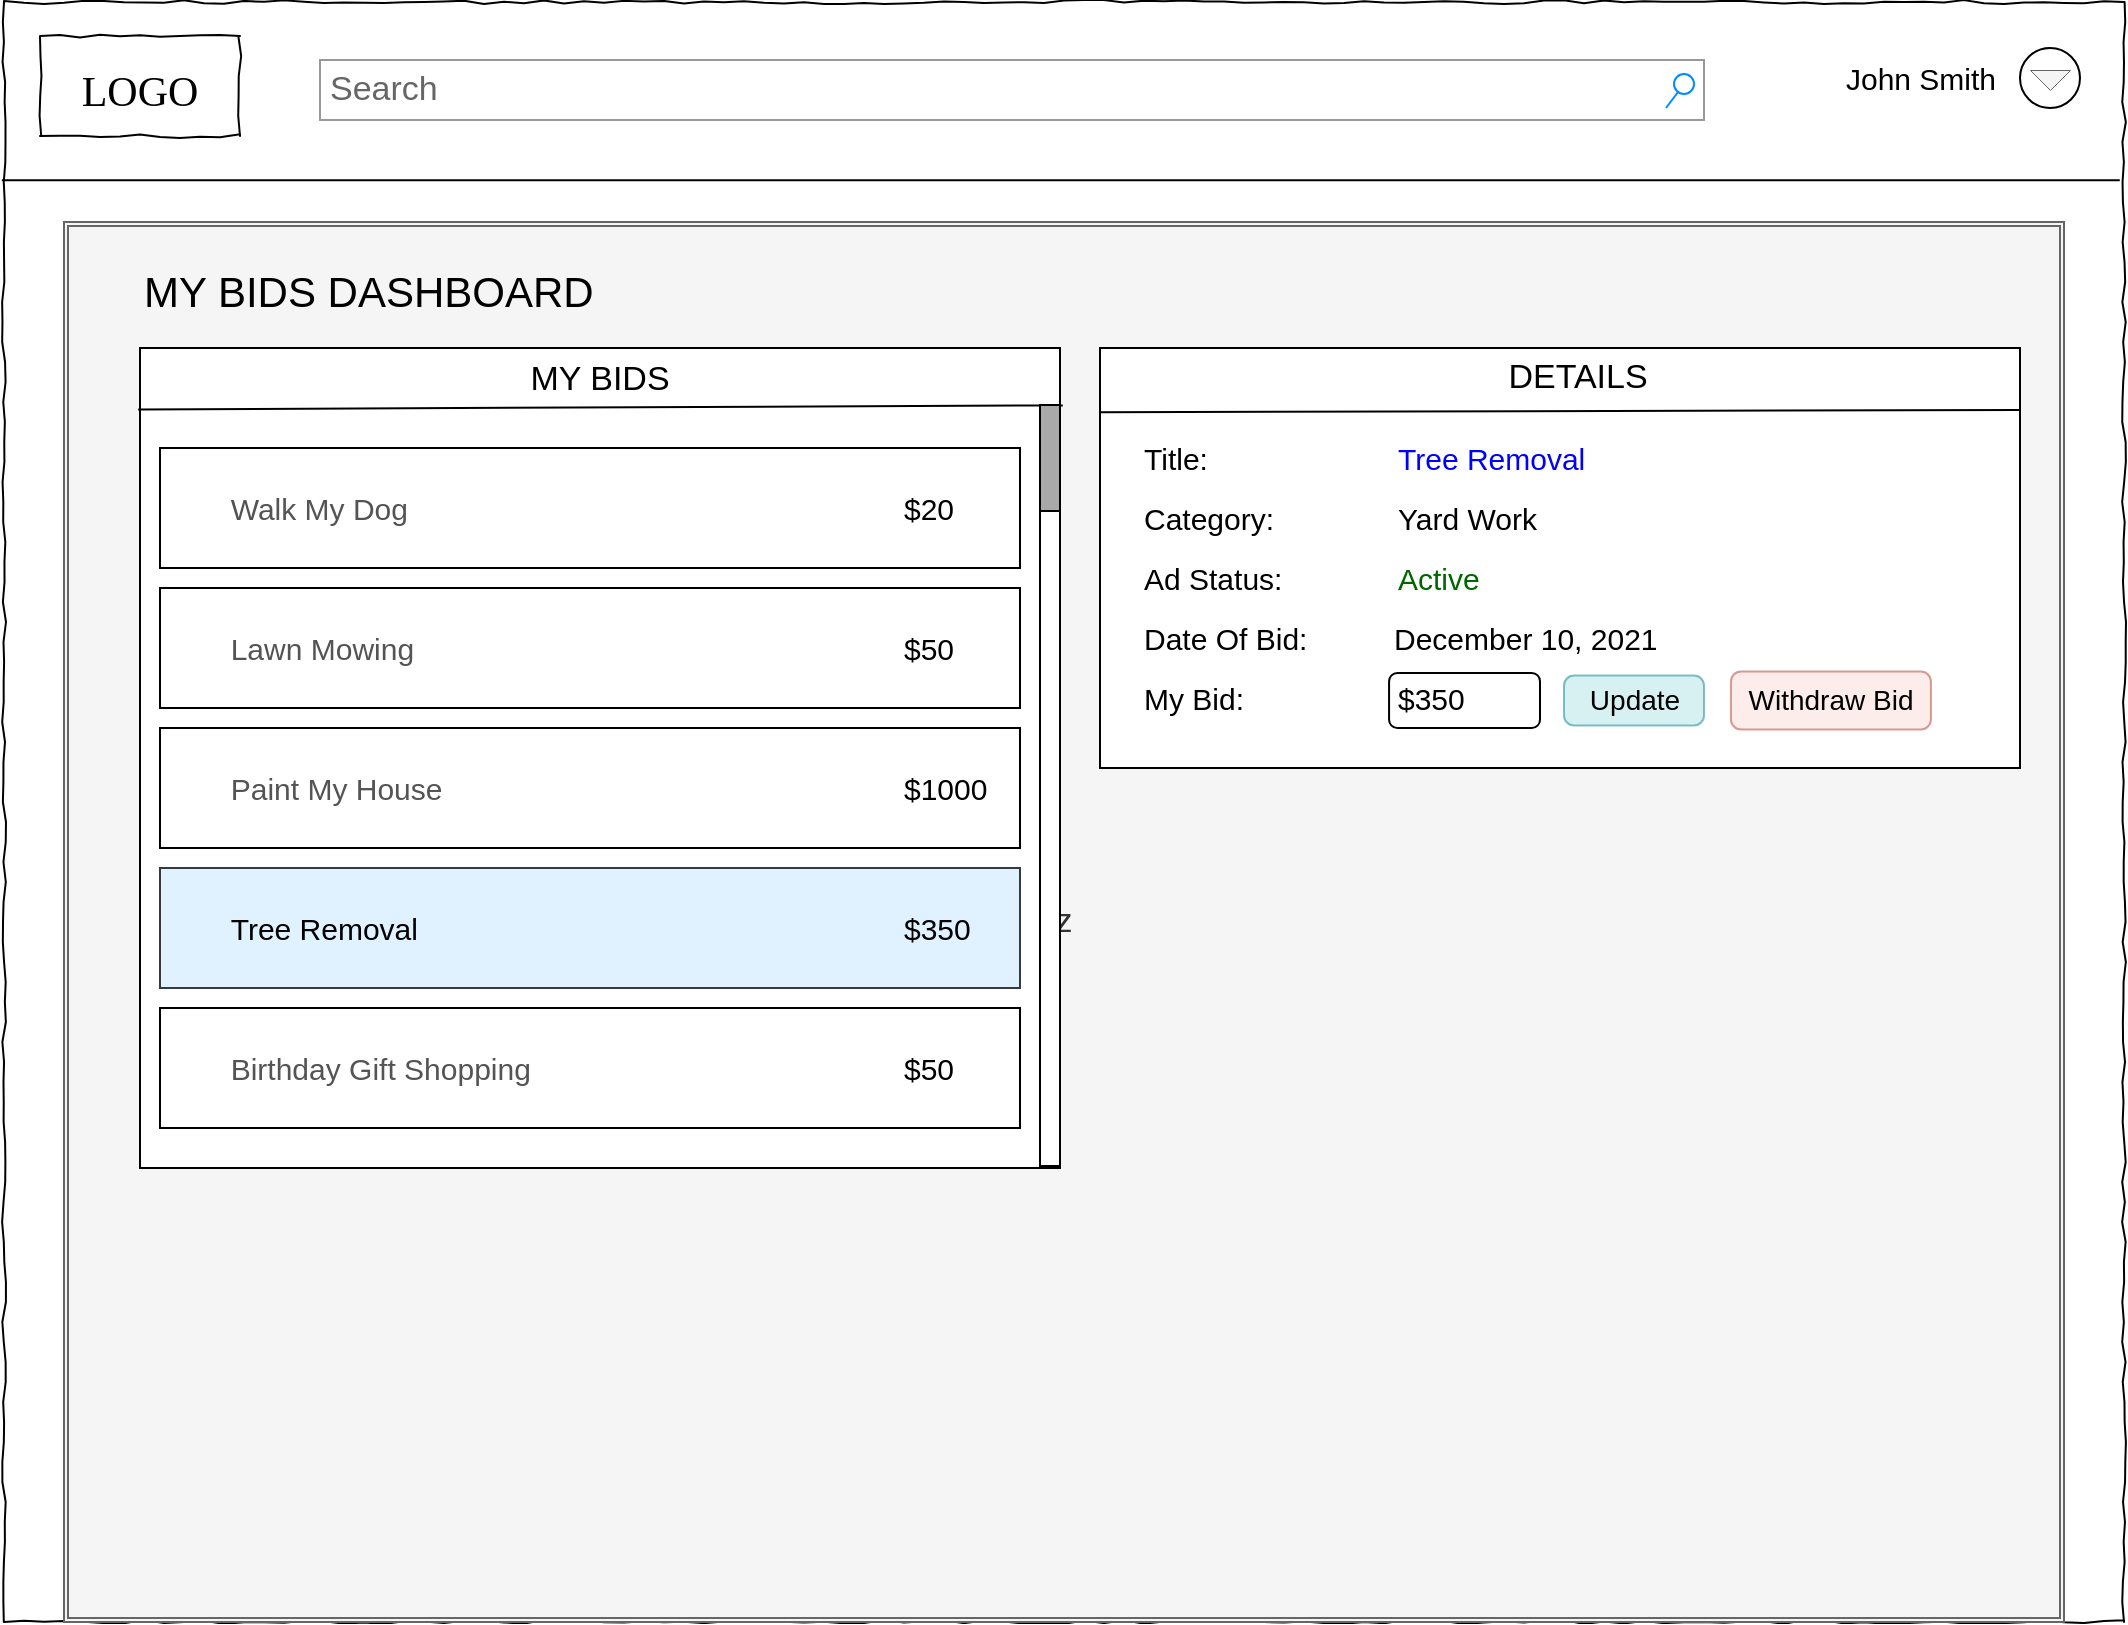 <mxfile version="16.4.7" type="google"><diagram name="Page-1" id="03018318-947c-dd8e-b7a3-06fadd420f32"><mxGraphModel dx="1186" dy="764" grid="1" gridSize="10" guides="1" tooltips="1" connect="1" arrows="1" fold="1" page="1" pageScale="1" pageWidth="1100" pageHeight="850" background="none" math="0" shadow="0"><root><mxCell id="0"/><mxCell id="1" parent="0"/><mxCell id="6yxzjtZSRhUoYnEGuESw-33" value="" style="whiteSpace=wrap;html=1;rounded=0;shadow=0;labelBackgroundColor=none;strokeColor=#000000;strokeWidth=1;fillColor=none;fontFamily=Verdana;fontSize=12;fontColor=#000000;align=center;comic=1;" parent="1" vertex="1"><mxGeometry x="22" y="17" width="1060" height="810" as="geometry"/></mxCell><mxCell id="677b7b8949515195-2" value="&lt;font style=&quot;font-size: 21px&quot;&gt;LOGO&lt;/font&gt;" style="whiteSpace=wrap;html=1;rounded=0;shadow=0;labelBackgroundColor=none;strokeWidth=1;fontFamily=Verdana;fontSize=28;align=center;comic=1;" parent="1" vertex="1"><mxGeometry x="40" y="34" width="100" height="50" as="geometry"/></mxCell><mxCell id="sVCiPUNQB4Ot60Vt3cN0-4" value="z" style="shape=ext;double=1;rounded=0;whiteSpace=wrap;html=1;fontSize=17;strokeColor=#666666;fillColor=#f5f5f5;fontColor=#333333;" parent="1" vertex="1"><mxGeometry x="52" y="127" width="1000" height="700" as="geometry"/></mxCell><mxCell id="sVCiPUNQB4Ot60Vt3cN0-1" value="&lt;span style=&quot;font-weight: normal ; font-size: 15px&quot;&gt;&lt;font style=&quot;font-size: 15px&quot;&gt;John Smith&lt;/font&gt;&lt;/span&gt;" style="text;strokeColor=none;fillColor=none;html=1;fontSize=15;fontStyle=1;verticalAlign=middle;align=center;" parent="1" vertex="1"><mxGeometry x="930" y="35" width="100" height="40" as="geometry"/></mxCell><mxCell id="6yxzjtZSRhUoYnEGuESw-63" value="MY BIDS DASHBOARD" style="fillColor=none;strokeColor=none;align=left;fontSize=21;opacity=50;" parent="1" vertex="1"><mxGeometry x="90" y="140" width="420" height="40" as="geometry"/></mxCell><mxCell id="FtXnI2baIUiHF3GOPH4V-1" value="" style="ellipse;whiteSpace=wrap;html=1;aspect=fixed;" parent="1" vertex="1"><mxGeometry x="1030" y="40" width="30" height="30" as="geometry"/></mxCell><mxCell id="FtXnI2baIUiHF3GOPH4V-6" value="" style="triangle;whiteSpace=wrap;html=1;rotation=90;strokeWidth=0.5;fillColor=#f5f5f5;strokeColor=#666666;fontColor=#333333;" parent="1" vertex="1"><mxGeometry x="1040" y="46" width="10" height="20" as="geometry"/></mxCell><mxCell id="A-jV38dvTQ4OA2lhqN07-21" value="" style="rounded=0;whiteSpace=wrap;html=1;fontSize=17;" parent="1" vertex="1"><mxGeometry x="90" y="190" width="460" height="410" as="geometry"/></mxCell><mxCell id="A-jV38dvTQ4OA2lhqN07-10" value="MY BIDS" style="text;html=1;strokeColor=none;fillColor=none;align=center;verticalAlign=middle;whiteSpace=wrap;rounded=0;fontSize=17;fontFamily=Helvetica;" parent="1" vertex="1"><mxGeometry x="250" y="191" width="140" height="30" as="geometry"/></mxCell><mxCell id="A-jV38dvTQ4OA2lhqN07-9" value="" style="endArrow=none;html=1;rounded=0;entryX=-0.002;entryY=0.075;entryDx=0;entryDy=0;exitX=1.003;exitY=0.07;exitDx=0;exitDy=0;entryPerimeter=0;exitPerimeter=0;" parent="1" source="A-jV38dvTQ4OA2lhqN07-21" target="A-jV38dvTQ4OA2lhqN07-21" edge="1"><mxGeometry width="50" height="50" relative="1" as="geometry"><mxPoint x="545.78" y="223.16" as="sourcePoint"/><mxPoint x="94.98" y="224.2" as="targetPoint"/></mxGeometry></mxCell><mxCell id="A-jV38dvTQ4OA2lhqN07-22" value="" style="rounded=0;whiteSpace=wrap;html=1;fontSize=17;" parent="1" vertex="1"><mxGeometry x="570" y="190" width="460" height="210" as="geometry"/></mxCell><mxCell id="A-jV38dvTQ4OA2lhqN07-19" value="DETAILS" style="text;html=1;strokeColor=none;fillColor=none;align=center;verticalAlign=middle;whiteSpace=wrap;rounded=0;fontSize=17;" parent="1" vertex="1"><mxGeometry x="739.08" y="190" width="140" height="30" as="geometry"/></mxCell><mxCell id="A-jV38dvTQ4OA2lhqN07-18" value="" style="endArrow=none;html=1;rounded=0;entryX=0;entryY=0.191;entryDx=0;entryDy=0;exitX=1.002;exitY=0.186;exitDx=0;exitDy=0;entryPerimeter=0;exitPerimeter=0;" parent="1" edge="1"><mxGeometry width="50" height="50" relative="1" as="geometry"><mxPoint x="1030.46" y="221.0" as="sourcePoint"/><mxPoint x="569.54" y="222.1" as="targetPoint"/></mxGeometry></mxCell><mxCell id="A-jV38dvTQ4OA2lhqN07-24" value="Title:" style="text;html=1;strokeColor=none;fillColor=none;align=left;verticalAlign=middle;whiteSpace=wrap;rounded=0;fontSize=15;" parent="1" vertex="1"><mxGeometry x="590" y="230" width="110" height="30" as="geometry"/></mxCell><mxCell id="A-jV38dvTQ4OA2lhqN07-25" value="Tree Removal" style="text;html=1;strokeColor=none;fillColor=none;align=left;verticalAlign=middle;whiteSpace=wrap;rounded=0;fontSize=15;fontColor=#0000FF;" parent="1" vertex="1"><mxGeometry x="716.58" y="230" width="110" height="30" as="geometry"/></mxCell><mxCell id="A-jV38dvTQ4OA2lhqN07-26" value="Date Of Bid:" style="text;html=1;strokeColor=none;fillColor=none;align=left;verticalAlign=middle;whiteSpace=wrap;rounded=0;fontSize=15;" parent="1" vertex="1"><mxGeometry x="590" y="320" width="100" height="30" as="geometry"/></mxCell><mxCell id="A-jV38dvTQ4OA2lhqN07-27" value="December 10, 2021" style="text;html=1;strokeColor=none;fillColor=none;align=left;verticalAlign=middle;whiteSpace=wrap;rounded=0;fontSize=15;" parent="1" vertex="1"><mxGeometry x="714.54" y="320" width="170.92" height="30" as="geometry"/></mxCell><mxCell id="A-jV38dvTQ4OA2lhqN07-45" value="&lt;font style=&quot;font-size: 15px;&quot;&gt;&lt;span style=&quot;white-space: pre; font-size: 15px;&quot;&gt;&#9;&lt;/span&gt;Walk My Dog&lt;/font&gt;" style="rounded=0;whiteSpace=wrap;html=1;fontSize=15;fontColor=#545454;align=left;" parent="1" vertex="1"><mxGeometry x="100" y="240" width="430" height="60" as="geometry"/></mxCell><mxCell id="A-jV38dvTQ4OA2lhqN07-47" value="&lt;font style=&quot;font-size: 15px;&quot;&gt;&lt;span style=&quot;white-space: pre; font-size: 15px;&quot;&gt;&#9;Lawn Mowing&lt;/span&gt;&lt;/font&gt;" style="rounded=0;whiteSpace=wrap;html=1;fontSize=15;fontColor=#545454;align=left;" parent="1" vertex="1"><mxGeometry x="100" y="310" width="430" height="60" as="geometry"/></mxCell><mxCell id="A-jV38dvTQ4OA2lhqN07-49" value="&lt;font style=&quot;font-size: 15px;&quot;&gt;&lt;span style=&quot;white-space: pre; font-size: 15px;&quot;&gt;&#9;&lt;/span&gt;Paint My House&lt;/font&gt;" style="rounded=0;whiteSpace=wrap;html=1;fontSize=15;fontColor=#545454;align=left;" parent="1" vertex="1"><mxGeometry x="100" y="380" width="430" height="60" as="geometry"/></mxCell><mxCell id="A-jV38dvTQ4OA2lhqN07-51" value="&lt;font style=&quot;font-size: 15px;&quot;&gt;&lt;span style=&quot;white-space: pre; font-size: 15px;&quot;&gt;&#9;Tree Removal&lt;/span&gt;&lt;/font&gt;" style="rounded=0;whiteSpace=wrap;html=1;fontSize=15;align=left;fillColor=#E0F1FF;strokeColor=#36393d;" parent="1" vertex="1"><mxGeometry x="100" y="450" width="430" height="60" as="geometry"/></mxCell><mxCell id="A-jV38dvTQ4OA2lhqN07-53" value="&lt;font style=&quot;font-size: 15px;&quot;&gt;&lt;span style=&quot;white-space: pre; font-size: 15px;&quot;&gt;&#9;Birthday Gift Shopping&lt;/span&gt;&lt;/font&gt;" style="rounded=0;whiteSpace=wrap;html=1;fontSize=15;fontColor=#545454;align=left;" parent="1" vertex="1"><mxGeometry x="100" y="520" width="430" height="60" as="geometry"/></mxCell><mxCell id="eLJx-AZPFeK3q7H_AmVE-6" value="Category:" style="text;html=1;strokeColor=none;fillColor=none;align=left;verticalAlign=middle;whiteSpace=wrap;rounded=0;fontSize=15;" parent="1" vertex="1"><mxGeometry x="590" y="260" width="100" height="30" as="geometry"/></mxCell><mxCell id="eLJx-AZPFeK3q7H_AmVE-7" value="Yard Work" style="text;html=1;strokeColor=none;fillColor=none;align=left;verticalAlign=middle;whiteSpace=wrap;rounded=0;fontSize=15;" parent="1" vertex="1"><mxGeometry x="716.58" y="260" width="170.92" height="30" as="geometry"/></mxCell><mxCell id="PiBrRoE3qWfT15ZQZPlO-1" value="Ad Status:" style="text;html=1;strokeColor=none;fillColor=none;align=left;verticalAlign=middle;whiteSpace=wrap;rounded=0;fontSize=15;" parent="1" vertex="1"><mxGeometry x="590" y="290" width="110" height="30" as="geometry"/></mxCell><mxCell id="ZfLbK8l8a18M6NXl6J2W-1" value="Search" style="strokeWidth=1;shadow=0;dashed=0;align=center;html=1;shape=mxgraph.mockup.forms.searchBox;strokeColor=#999999;mainText=;strokeColor2=#008cff;fontColor=#666666;fontSize=17;align=left;spacingLeft=3;" parent="1" vertex="1"><mxGeometry x="180" y="46" width="692" height="30" as="geometry"/></mxCell><mxCell id="ZfLbK8l8a18M6NXl6J2W-2" value="" style="endArrow=none;html=1;rounded=0;fontSize=16;exitX=-0.001;exitY=0.11;exitDx=0;exitDy=0;exitPerimeter=0;entryX=0.998;entryY=0.11;entryDx=0;entryDy=0;entryPerimeter=0;" parent="1" edge="1"><mxGeometry width="50" height="50" relative="1" as="geometry"><mxPoint x="20.94" y="106.1" as="sourcePoint"/><mxPoint x="1079.88" y="106.1" as="targetPoint"/></mxGeometry></mxCell><mxCell id="wP5mPhFf-5xxBGf7Hpjs-1" value="" style="rounded=0;whiteSpace=wrap;html=1;" parent="1" vertex="1"><mxGeometry x="540" y="219" width="10" height="380" as="geometry"/></mxCell><mxCell id="wP5mPhFf-5xxBGf7Hpjs-2" value="" style="rounded=0;whiteSpace=wrap;html=1;fillColor=#A8A8A8;" parent="1" vertex="1"><mxGeometry x="540" y="218.5" width="10" height="53" as="geometry"/></mxCell><mxCell id="Cx9DOdM3p0qRJzbT2xTO-2" value="Active" style="text;html=1;strokeColor=none;fillColor=none;align=left;verticalAlign=middle;whiteSpace=wrap;rounded=0;fontSize=15;fontColor=#006600;" vertex="1" parent="1"><mxGeometry x="716.58" y="290" width="170.92" height="30" as="geometry"/></mxCell><mxCell id="Cx9DOdM3p0qRJzbT2xTO-3" value="My Bid:" style="text;html=1;strokeColor=none;fillColor=none;align=left;verticalAlign=middle;whiteSpace=wrap;rounded=0;fontSize=15;" vertex="1" parent="1"><mxGeometry x="590" y="350" width="100" height="30" as="geometry"/></mxCell><mxCell id="Cx9DOdM3p0qRJzbT2xTO-4" value="$350" style="text;html=1;strokeColor=none;fillColor=none;align=left;verticalAlign=middle;whiteSpace=wrap;rounded=0;fontSize=15;" vertex="1" parent="1"><mxGeometry x="470.0" y="465" width="50" height="30" as="geometry"/></mxCell><mxCell id="Cx9DOdM3p0qRJzbT2xTO-5" value="$1000" style="text;html=1;strokeColor=none;fillColor=none;align=left;verticalAlign=middle;whiteSpace=wrap;rounded=0;fontSize=15;" vertex="1" parent="1"><mxGeometry x="470.0" y="395" width="50" height="30" as="geometry"/></mxCell><mxCell id="Cx9DOdM3p0qRJzbT2xTO-6" value="$50" style="text;html=1;strokeColor=none;fillColor=none;align=left;verticalAlign=middle;whiteSpace=wrap;rounded=0;fontSize=15;" vertex="1" parent="1"><mxGeometry x="470.0" y="325" width="50" height="30" as="geometry"/></mxCell><mxCell id="Cx9DOdM3p0qRJzbT2xTO-7" value="$20" style="text;html=1;strokeColor=none;fillColor=none;align=left;verticalAlign=middle;whiteSpace=wrap;rounded=0;fontSize=15;" vertex="1" parent="1"><mxGeometry x="470.0" y="255" width="50" height="30" as="geometry"/></mxCell><mxCell id="Cx9DOdM3p0qRJzbT2xTO-8" value="$50" style="text;html=1;strokeColor=none;fillColor=none;align=left;verticalAlign=middle;whiteSpace=wrap;rounded=0;fontSize=15;" vertex="1" parent="1"><mxGeometry x="470.0" y="535" width="50" height="30" as="geometry"/></mxCell><mxCell id="Cx9DOdM3p0qRJzbT2xTO-9" value="Update" style="html=1;shadow=0;dashed=0;shape=mxgraph.bootstrap.rrect;rSize=5;fillColor=#b0e3e6;strokeColor=#0e8088;align=center;fontSize=14;opacity=50;labelBackgroundColor=none;" vertex="1" parent="1"><mxGeometry x="802" y="353.75" width="70" height="25" as="geometry"/></mxCell><mxCell id="Cx9DOdM3p0qRJzbT2xTO-10" value="Withdraw&amp;nbsp;Bid" style="html=1;shadow=0;dashed=0;shape=mxgraph.bootstrap.rrect;rSize=5;fillColor=#fad9d5;strokeColor=#ae4132;align=center;fontSize=14;opacity=50;labelBackgroundColor=none;" vertex="1" parent="1"><mxGeometry x="885.46" y="351.75" width="100" height="29" as="geometry"/></mxCell><mxCell id="Cx9DOdM3p0qRJzbT2xTO-11" value="" style="rounded=1;whiteSpace=wrap;html=1;fontColor=#0000FF;" vertex="1" parent="1"><mxGeometry x="714.54" y="352.5" width="75.46" height="27.5" as="geometry"/></mxCell><mxCell id="A-jV38dvTQ4OA2lhqN07-33" value="$350" style="text;html=1;strokeColor=none;fillColor=none;align=left;verticalAlign=middle;whiteSpace=wrap;rounded=0;fontSize=15;" parent="1" vertex="1"><mxGeometry x="716.58" y="350" width="50" height="30" as="geometry"/></mxCell></root></mxGraphModel></diagram></mxfile>